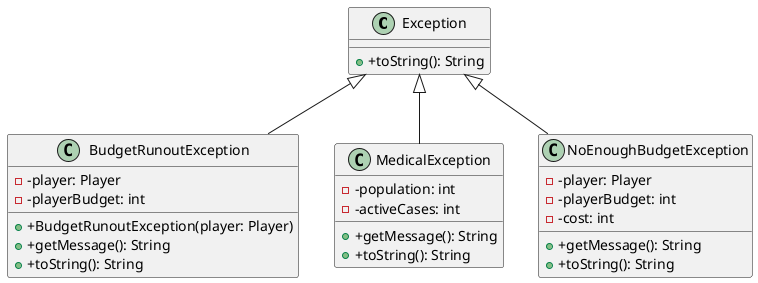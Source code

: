 @startuml
'https://plantuml.com/class-diagram

class Exception{
+ +toString(): String
}
class BudgetRunoutException{
- -player: Player
- -playerBudget: int
+ +BudgetRunoutException(player: Player)
+ +getMessage(): String
+ +toString(): String
}
class MedicalException{
- -population: int
- -activeCases: int
+ +getMessage(): String
+ +toString(): String
}
class NoEnoughBudgetException{
- -player: Player
- -playerBudget: int
- -cost: int
+ +getMessage(): String
+ +toString(): String
}

Exception <|-- BudgetRunoutException
Exception <|-- NoEnoughBudgetException
Exception <|-- MedicalException

@enduml